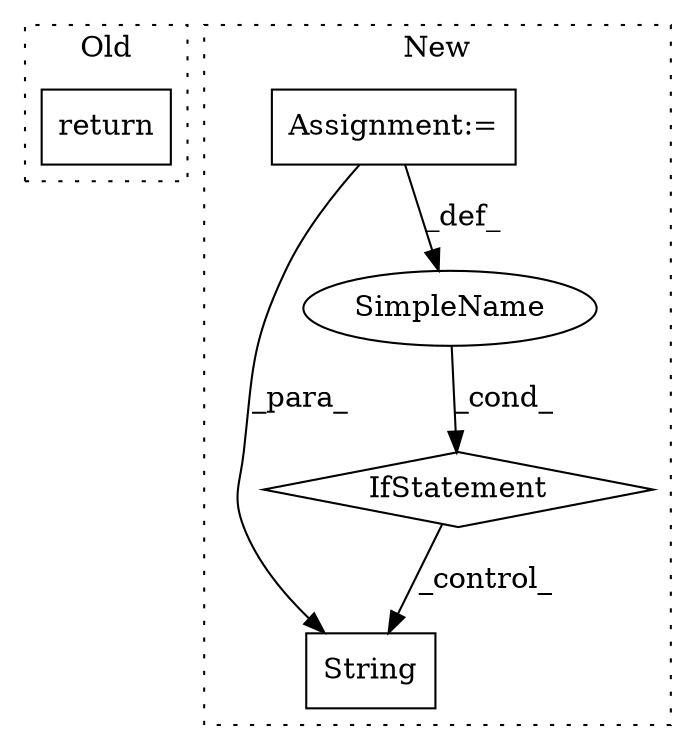 digraph G {
subgraph cluster0 {
1 [label="return" a="41" s="1143" l="7" shape="box"];
label = "Old";
style="dotted";
}
subgraph cluster1 {
2 [label="String" a="32" s="1506,1523" l="7,1" shape="box"];
3 [label="IfStatement" a="25" s="1442,1485" l="4,2" shape="diamond"];
4 [label="SimpleName" a="42" s="" l="" shape="ellipse"];
5 [label="Assignment:=" a="7" s="1353" l="10" shape="box"];
label = "New";
style="dotted";
}
3 -> 2 [label="_control_"];
4 -> 3 [label="_cond_"];
5 -> 4 [label="_def_"];
5 -> 2 [label="_para_"];
}